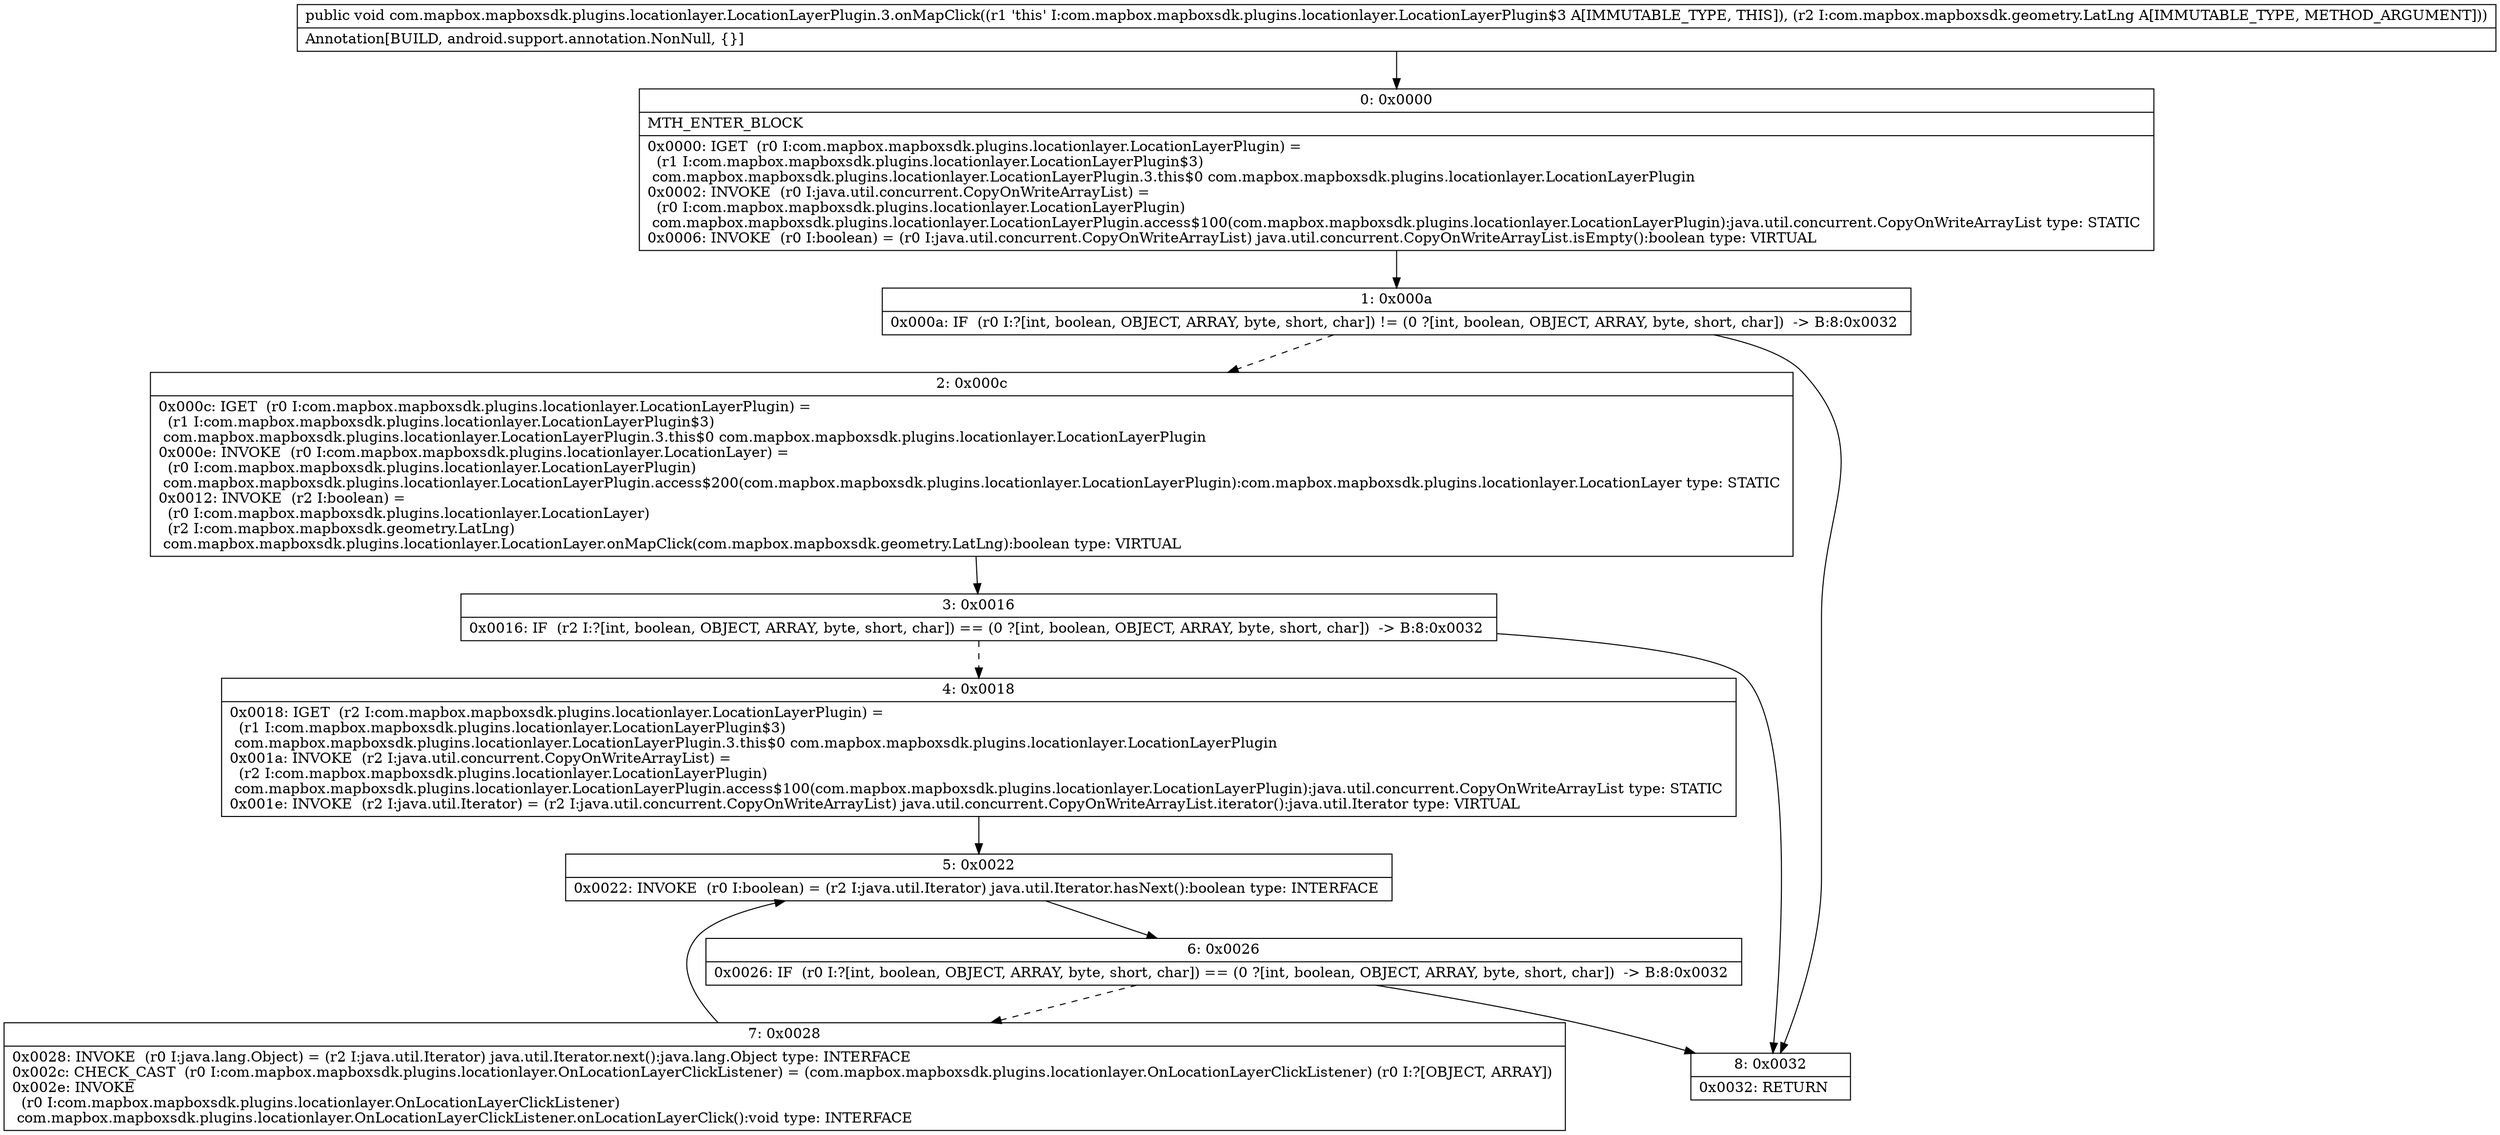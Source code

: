 digraph "CFG forcom.mapbox.mapboxsdk.plugins.locationlayer.LocationLayerPlugin.3.onMapClick(Lcom\/mapbox\/mapboxsdk\/geometry\/LatLng;)V" {
Node_0 [shape=record,label="{0\:\ 0x0000|MTH_ENTER_BLOCK\l|0x0000: IGET  (r0 I:com.mapbox.mapboxsdk.plugins.locationlayer.LocationLayerPlugin) = \l  (r1 I:com.mapbox.mapboxsdk.plugins.locationlayer.LocationLayerPlugin$3)\l com.mapbox.mapboxsdk.plugins.locationlayer.LocationLayerPlugin.3.this$0 com.mapbox.mapboxsdk.plugins.locationlayer.LocationLayerPlugin \l0x0002: INVOKE  (r0 I:java.util.concurrent.CopyOnWriteArrayList) = \l  (r0 I:com.mapbox.mapboxsdk.plugins.locationlayer.LocationLayerPlugin)\l com.mapbox.mapboxsdk.plugins.locationlayer.LocationLayerPlugin.access$100(com.mapbox.mapboxsdk.plugins.locationlayer.LocationLayerPlugin):java.util.concurrent.CopyOnWriteArrayList type: STATIC \l0x0006: INVOKE  (r0 I:boolean) = (r0 I:java.util.concurrent.CopyOnWriteArrayList) java.util.concurrent.CopyOnWriteArrayList.isEmpty():boolean type: VIRTUAL \l}"];
Node_1 [shape=record,label="{1\:\ 0x000a|0x000a: IF  (r0 I:?[int, boolean, OBJECT, ARRAY, byte, short, char]) != (0 ?[int, boolean, OBJECT, ARRAY, byte, short, char])  \-\> B:8:0x0032 \l}"];
Node_2 [shape=record,label="{2\:\ 0x000c|0x000c: IGET  (r0 I:com.mapbox.mapboxsdk.plugins.locationlayer.LocationLayerPlugin) = \l  (r1 I:com.mapbox.mapboxsdk.plugins.locationlayer.LocationLayerPlugin$3)\l com.mapbox.mapboxsdk.plugins.locationlayer.LocationLayerPlugin.3.this$0 com.mapbox.mapboxsdk.plugins.locationlayer.LocationLayerPlugin \l0x000e: INVOKE  (r0 I:com.mapbox.mapboxsdk.plugins.locationlayer.LocationLayer) = \l  (r0 I:com.mapbox.mapboxsdk.plugins.locationlayer.LocationLayerPlugin)\l com.mapbox.mapboxsdk.plugins.locationlayer.LocationLayerPlugin.access$200(com.mapbox.mapboxsdk.plugins.locationlayer.LocationLayerPlugin):com.mapbox.mapboxsdk.plugins.locationlayer.LocationLayer type: STATIC \l0x0012: INVOKE  (r2 I:boolean) = \l  (r0 I:com.mapbox.mapboxsdk.plugins.locationlayer.LocationLayer)\l  (r2 I:com.mapbox.mapboxsdk.geometry.LatLng)\l com.mapbox.mapboxsdk.plugins.locationlayer.LocationLayer.onMapClick(com.mapbox.mapboxsdk.geometry.LatLng):boolean type: VIRTUAL \l}"];
Node_3 [shape=record,label="{3\:\ 0x0016|0x0016: IF  (r2 I:?[int, boolean, OBJECT, ARRAY, byte, short, char]) == (0 ?[int, boolean, OBJECT, ARRAY, byte, short, char])  \-\> B:8:0x0032 \l}"];
Node_4 [shape=record,label="{4\:\ 0x0018|0x0018: IGET  (r2 I:com.mapbox.mapboxsdk.plugins.locationlayer.LocationLayerPlugin) = \l  (r1 I:com.mapbox.mapboxsdk.plugins.locationlayer.LocationLayerPlugin$3)\l com.mapbox.mapboxsdk.plugins.locationlayer.LocationLayerPlugin.3.this$0 com.mapbox.mapboxsdk.plugins.locationlayer.LocationLayerPlugin \l0x001a: INVOKE  (r2 I:java.util.concurrent.CopyOnWriteArrayList) = \l  (r2 I:com.mapbox.mapboxsdk.plugins.locationlayer.LocationLayerPlugin)\l com.mapbox.mapboxsdk.plugins.locationlayer.LocationLayerPlugin.access$100(com.mapbox.mapboxsdk.plugins.locationlayer.LocationLayerPlugin):java.util.concurrent.CopyOnWriteArrayList type: STATIC \l0x001e: INVOKE  (r2 I:java.util.Iterator) = (r2 I:java.util.concurrent.CopyOnWriteArrayList) java.util.concurrent.CopyOnWriteArrayList.iterator():java.util.Iterator type: VIRTUAL \l}"];
Node_5 [shape=record,label="{5\:\ 0x0022|0x0022: INVOKE  (r0 I:boolean) = (r2 I:java.util.Iterator) java.util.Iterator.hasNext():boolean type: INTERFACE \l}"];
Node_6 [shape=record,label="{6\:\ 0x0026|0x0026: IF  (r0 I:?[int, boolean, OBJECT, ARRAY, byte, short, char]) == (0 ?[int, boolean, OBJECT, ARRAY, byte, short, char])  \-\> B:8:0x0032 \l}"];
Node_7 [shape=record,label="{7\:\ 0x0028|0x0028: INVOKE  (r0 I:java.lang.Object) = (r2 I:java.util.Iterator) java.util.Iterator.next():java.lang.Object type: INTERFACE \l0x002c: CHECK_CAST  (r0 I:com.mapbox.mapboxsdk.plugins.locationlayer.OnLocationLayerClickListener) = (com.mapbox.mapboxsdk.plugins.locationlayer.OnLocationLayerClickListener) (r0 I:?[OBJECT, ARRAY]) \l0x002e: INVOKE  \l  (r0 I:com.mapbox.mapboxsdk.plugins.locationlayer.OnLocationLayerClickListener)\l com.mapbox.mapboxsdk.plugins.locationlayer.OnLocationLayerClickListener.onLocationLayerClick():void type: INTERFACE \l}"];
Node_8 [shape=record,label="{8\:\ 0x0032|0x0032: RETURN   \l}"];
MethodNode[shape=record,label="{public void com.mapbox.mapboxsdk.plugins.locationlayer.LocationLayerPlugin.3.onMapClick((r1 'this' I:com.mapbox.mapboxsdk.plugins.locationlayer.LocationLayerPlugin$3 A[IMMUTABLE_TYPE, THIS]), (r2 I:com.mapbox.mapboxsdk.geometry.LatLng A[IMMUTABLE_TYPE, METHOD_ARGUMENT]))  | Annotation[BUILD, android.support.annotation.NonNull, \{\}]\l}"];
MethodNode -> Node_0;
Node_0 -> Node_1;
Node_1 -> Node_2[style=dashed];
Node_1 -> Node_8;
Node_2 -> Node_3;
Node_3 -> Node_4[style=dashed];
Node_3 -> Node_8;
Node_4 -> Node_5;
Node_5 -> Node_6;
Node_6 -> Node_7[style=dashed];
Node_6 -> Node_8;
Node_7 -> Node_5;
}

